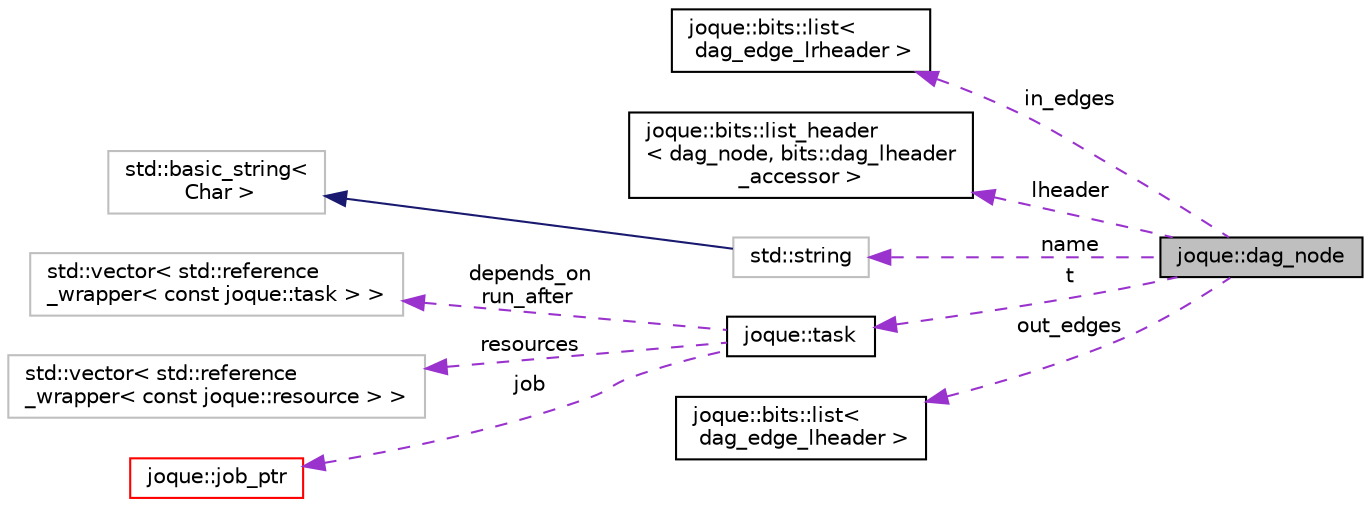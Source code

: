 digraph "joque::dag_node"
{
 // LATEX_PDF_SIZE
  edge [fontname="Helvetica",fontsize="10",labelfontname="Helvetica",labelfontsize="10"];
  node [fontname="Helvetica",fontsize="10",shape=record];
  rankdir="LR";
  Node1 [label="joque::dag_node",height=0.2,width=0.4,color="black", fillcolor="grey75", style="filled", fontcolor="black",tooltip="Node representing all execution-related information for one task."];
  Node2 -> Node1 [dir="back",color="darkorchid3",fontsize="10",style="dashed",label=" in_edges" ,fontname="Helvetica"];
  Node2 [label="joque::bits::list\<\l dag_edge_lrheader \>",height=0.2,width=0.4,color="black", fillcolor="white", style="filled",URL="$classjoque_1_1bits_1_1list.html",tooltip=" "];
  Node3 -> Node1 [dir="back",color="darkorchid3",fontsize="10",style="dashed",label=" lheader" ,fontname="Helvetica"];
  Node3 [label="joque::bits::list_header\l\< dag_node, bits::dag_lheader\l_accessor \>",height=0.2,width=0.4,color="black", fillcolor="white", style="filled",URL="$structjoque_1_1bits_1_1list__header.html",tooltip=" "];
  Node4 -> Node1 [dir="back",color="darkorchid3",fontsize="10",style="dashed",label=" name" ,fontname="Helvetica"];
  Node4 [label="std::string",height=0.2,width=0.4,color="grey75", fillcolor="white", style="filled",tooltip=" "];
  Node5 -> Node4 [dir="back",color="midnightblue",fontsize="10",style="solid",fontname="Helvetica"];
  Node5 [label="std::basic_string\<\l Char \>",height=0.2,width=0.4,color="grey75", fillcolor="white", style="filled",tooltip=" "];
  Node6 -> Node1 [dir="back",color="darkorchid3",fontsize="10",style="dashed",label=" t" ,fontname="Helvetica"];
  Node6 [label="joque::task",height=0.2,width=0.4,color="black", fillcolor="white", style="filled",URL="$namespacejoque.html#structjoque_1_1task",tooltip="Single task that should be executed by the system."];
  Node7 -> Node6 [dir="back",color="darkorchid3",fontsize="10",style="dashed",label=" depends_on\nrun_after" ,fontname="Helvetica"];
  Node7 [label="std::vector\< std::reference\l_wrapper\< const joque::task \> \>",height=0.2,width=0.4,color="grey75", fillcolor="white", style="filled",tooltip=" "];
  Node8 -> Node6 [dir="back",color="darkorchid3",fontsize="10",style="dashed",label=" resources" ,fontname="Helvetica"];
  Node8 [label="std::vector\< std::reference\l_wrapper\< const joque::resource \> \>",height=0.2,width=0.4,color="grey75", fillcolor="white", style="filled",tooltip=" "];
  Node9 -> Node6 [dir="back",color="darkorchid3",fontsize="10",style="dashed",label=" job" ,fontname="Helvetica"];
  Node9 [label="joque::job_ptr",height=0.2,width=0.4,color="red", fillcolor="white", style="filled",URL="$structjoque_1_1job__ptr.html",tooltip="Custom unique_ptr wrapper that simplifies syntax of tasks."];
  Node12 -> Node1 [dir="back",color="darkorchid3",fontsize="10",style="dashed",label=" out_edges" ,fontname="Helvetica"];
  Node12 [label="joque::bits::list\<\l dag_edge_lheader \>",height=0.2,width=0.4,color="black", fillcolor="white", style="filled",URL="$classjoque_1_1bits_1_1list.html",tooltip=" "];
}
